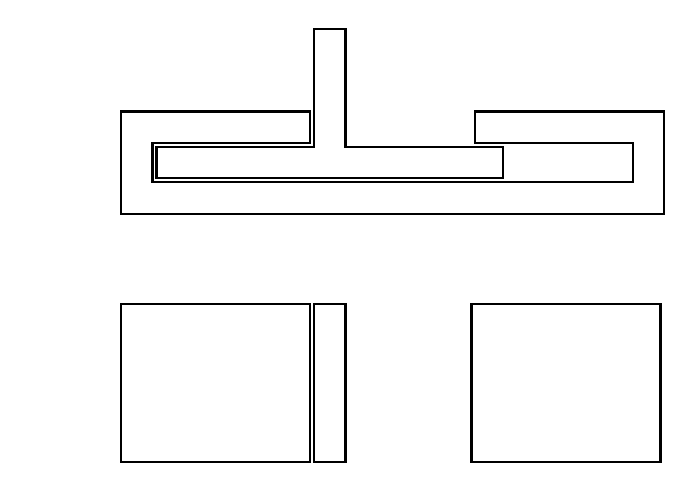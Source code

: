 %!TEX TS-program = pdflatexmk
%!TEX root = sketch.tex

% Copyright 2021 Martin Scheidt (Attribution 4.0 International, CC-BY 4.0)
% You are free to copy and redistribute the material in any medium or format. You are free to remix, transform, and build upon the material for any purpose, even commercially. You must give appropriate credit, provide a link to the license, and indicate if changes were made. You may not apply legal terms or technological measures that legally restrict others from doing anything the license permits. No warranties are given.

% dimensons for signal construction
\def\length{2.0}
\def\height{1.5}
\def\thick{0.4}
\def\gap{0.05}
\def\depth{2.0}

\tikzset{
  block_signal/.pic={
    % frame 
    \draw [thick] ( -1.5,-2.0) -- ( 1.5,-2.0) -- (1.5,-4.0) -- (-1.5,-4.0) --cycle;
  };
}
\tikzset{
  block_signal_cross_section/.pic={
    % lever
    \draw [thick] (0,0) -- ++( 0,\height) -- ++(\thick,0) -- ++(0,-\height)
      -- ++(\length,0) -- ++(0,-\thick)  -- ++(-\length,0) -- ++(-\thick,0) -- ++(-\length,0)
      -- ++(0,\thick,0) -- cycle;
    % frame
    \draw [thick] (-\gap,\gap) -- ++(-\length,0)
      -- ++(0,-\gap) -- ++(0,-\thick) -- ++(0,-\gap) % inner height
      -- ++(\gap,0) -- ++(\length,0) -- ++(\length,0)  -- ++(\length,0) -- ++(\gap,0) % inner bottom
      -- ++(0,\gap) -- ++(0,\thick) -- ++(0,\gap) % inner height
      -- ++(-\length,0)
      -- ++(0,\thick)
      -- ++(\length,0) -- ++(\thick,0)
      -- ++(0,-\thick) -- ++(0,-\gap) -- ++(0,-\thick) -- ++(0,-\gap) -- ++(0,-\thick) % outer height
      -- ++(-\thick,0) -- ++(-\gap,0) -- ++(-\length,0) -- ++(-\length,0)  -- ++(-\length,0) -- ++(-\gap,0) -- ++(-\thick,0) % outer bottom
      -- ++(0,\thick) -- ++(0,\gap) -- ++(0,\thick) -- ++(0,\gap) -- ++(0,\thick) % outer height
      -- ++(\length,0) -- ++(\thick,0)
      -- cycle;
  };
}
\tikzset{
  block_signal_top_view/.pic={
    % lever
    \draw [thick] (0,0) rectangle ++(\thick,\depth);
    % frame
    \draw [thick] (-\gap,0) -- ++(-\length,0) -- ++(-\thick,0)
    -- ++(0,\depth)
    -- ++(\length,0) -- ++(\thick,0)
    -- cycle;
    \draw [thick] (\length,0) -- ++(\length,0) -- ++(\thick,0)
    -- ++(0,\depth)
    -- ++(-\length,0) -- ++(-\thick,0)
    -- cycle;
  };
}
\tikzset{
  track_straight/.pic={
    % rails
    \filldraw [base1!60] (0, 1.0) rectangle ++ (14.5, 0.5);
    \filldraw [base1!60] (0,-1.0) rectangle ++ (14.5,-0.5);
    % frame
    \draw [thick] ( 0.0,-2.0) -- ( 0.0,-0.3) --
              ( 0.7,-0.3) arc[start angle=36.6, end angle=323.4, radius=-0.5] --
              ( 0.0,0.3) -- ( 0.0,2.0) --
              (14.5,2.0) -- (14.5,0.3) --
              (15.2,0.3) arc[start angle=323.4, end angle=36.6, radius=-0.5] --
              (14.5,-0.3) -- (14.5,-2.0) -- cycle;
  };
}
\tikzset{
  track_curved/.pic={
    % % rails
    % \filldraw [base1!60] (0,3.0) rectangle ++ (14.5,0.5);
    % \filldraw [base1!60] (0,0.5) rectangle ++ (14.5,0.5);
    % % frame: radius (center) 20,5 cm 
    % \draw [thick] ( 0.0,0.0) -- ( 0.0,1.7) --
    %           ( 0.7,1.7) arc[start angle=36.6, end angle=323.4, radius=-0.5] --
    %           ( 0.0,2.3) -- ( 0.0,4.0) --
    %           (14.5,4.0) -- (14.5,2.3) --
    %           (15.2,2.3) arc[start angle=323.4, end angle=36.6, radius=-0.5] --
    %           (14.5,1.7) -- (14.5,0.0) -- cycle;
  };
}

\begin{tikzpicture}
  % \pic at ( 0.0,0) {track_straight};
  % \pic at (14.5,0) {track_straight};
  % \pic at (14.5,0) {block_signal};
  \pic at (14.5,4) {block_signal_cross_section};
  \pic at (14.5,0) {block_signal_top_view};
\end{tikzpicture}
